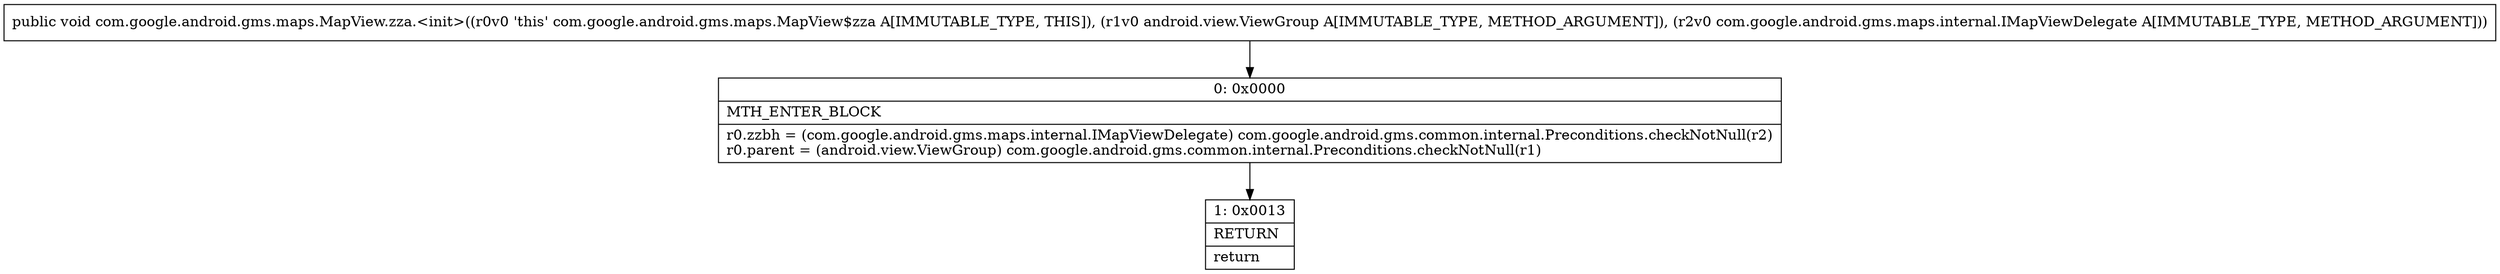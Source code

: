digraph "CFG forcom.google.android.gms.maps.MapView.zza.\<init\>(Landroid\/view\/ViewGroup;Lcom\/google\/android\/gms\/maps\/internal\/IMapViewDelegate;)V" {
Node_0 [shape=record,label="{0\:\ 0x0000|MTH_ENTER_BLOCK\l|r0.zzbh = (com.google.android.gms.maps.internal.IMapViewDelegate) com.google.android.gms.common.internal.Preconditions.checkNotNull(r2)\lr0.parent = (android.view.ViewGroup) com.google.android.gms.common.internal.Preconditions.checkNotNull(r1)\l}"];
Node_1 [shape=record,label="{1\:\ 0x0013|RETURN\l|return\l}"];
MethodNode[shape=record,label="{public void com.google.android.gms.maps.MapView.zza.\<init\>((r0v0 'this' com.google.android.gms.maps.MapView$zza A[IMMUTABLE_TYPE, THIS]), (r1v0 android.view.ViewGroup A[IMMUTABLE_TYPE, METHOD_ARGUMENT]), (r2v0 com.google.android.gms.maps.internal.IMapViewDelegate A[IMMUTABLE_TYPE, METHOD_ARGUMENT])) }"];
MethodNode -> Node_0;
Node_0 -> Node_1;
}

